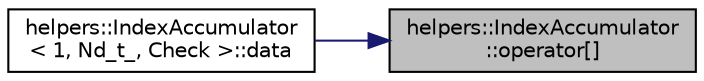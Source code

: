 digraph "helpers::IndexAccumulator::operator[]"
{
 // LATEX_PDF_SIZE
  edge [fontname="Helvetica",fontsize="10",labelfontname="Helvetica",labelfontsize="10"];
  node [fontname="Helvetica",fontsize="10",shape=record];
  rankdir="RL";
  Node1 [label="helpers::IndexAccumulator\l::operator[]",height=0.2,width=0.4,color="black", fillcolor="grey75", style="filled", fontcolor="black",tooltip="Read one more index, checking whether it is in the range dictated by the NdFlattener and previous ind..."];
  Node1 -> Node2 [dir="back",color="midnightblue",fontsize="10",style="solid",fontname="Helvetica"];
  Node2 [label="helpers::IndexAccumulator\l\< 1, Nd_t_, Check \>::data",height=0.2,width=0.4,color="black", fillcolor="white", style="filled",URL="$classhelpers_1_1IndexAccumulator_3_011_00_01Nd__t___00_01Check_01_4.html#a7491f0bd14b5246e29a2642c33a70ef3",tooltip="Return (possibly const) pointer to data, non-const version."];
}

